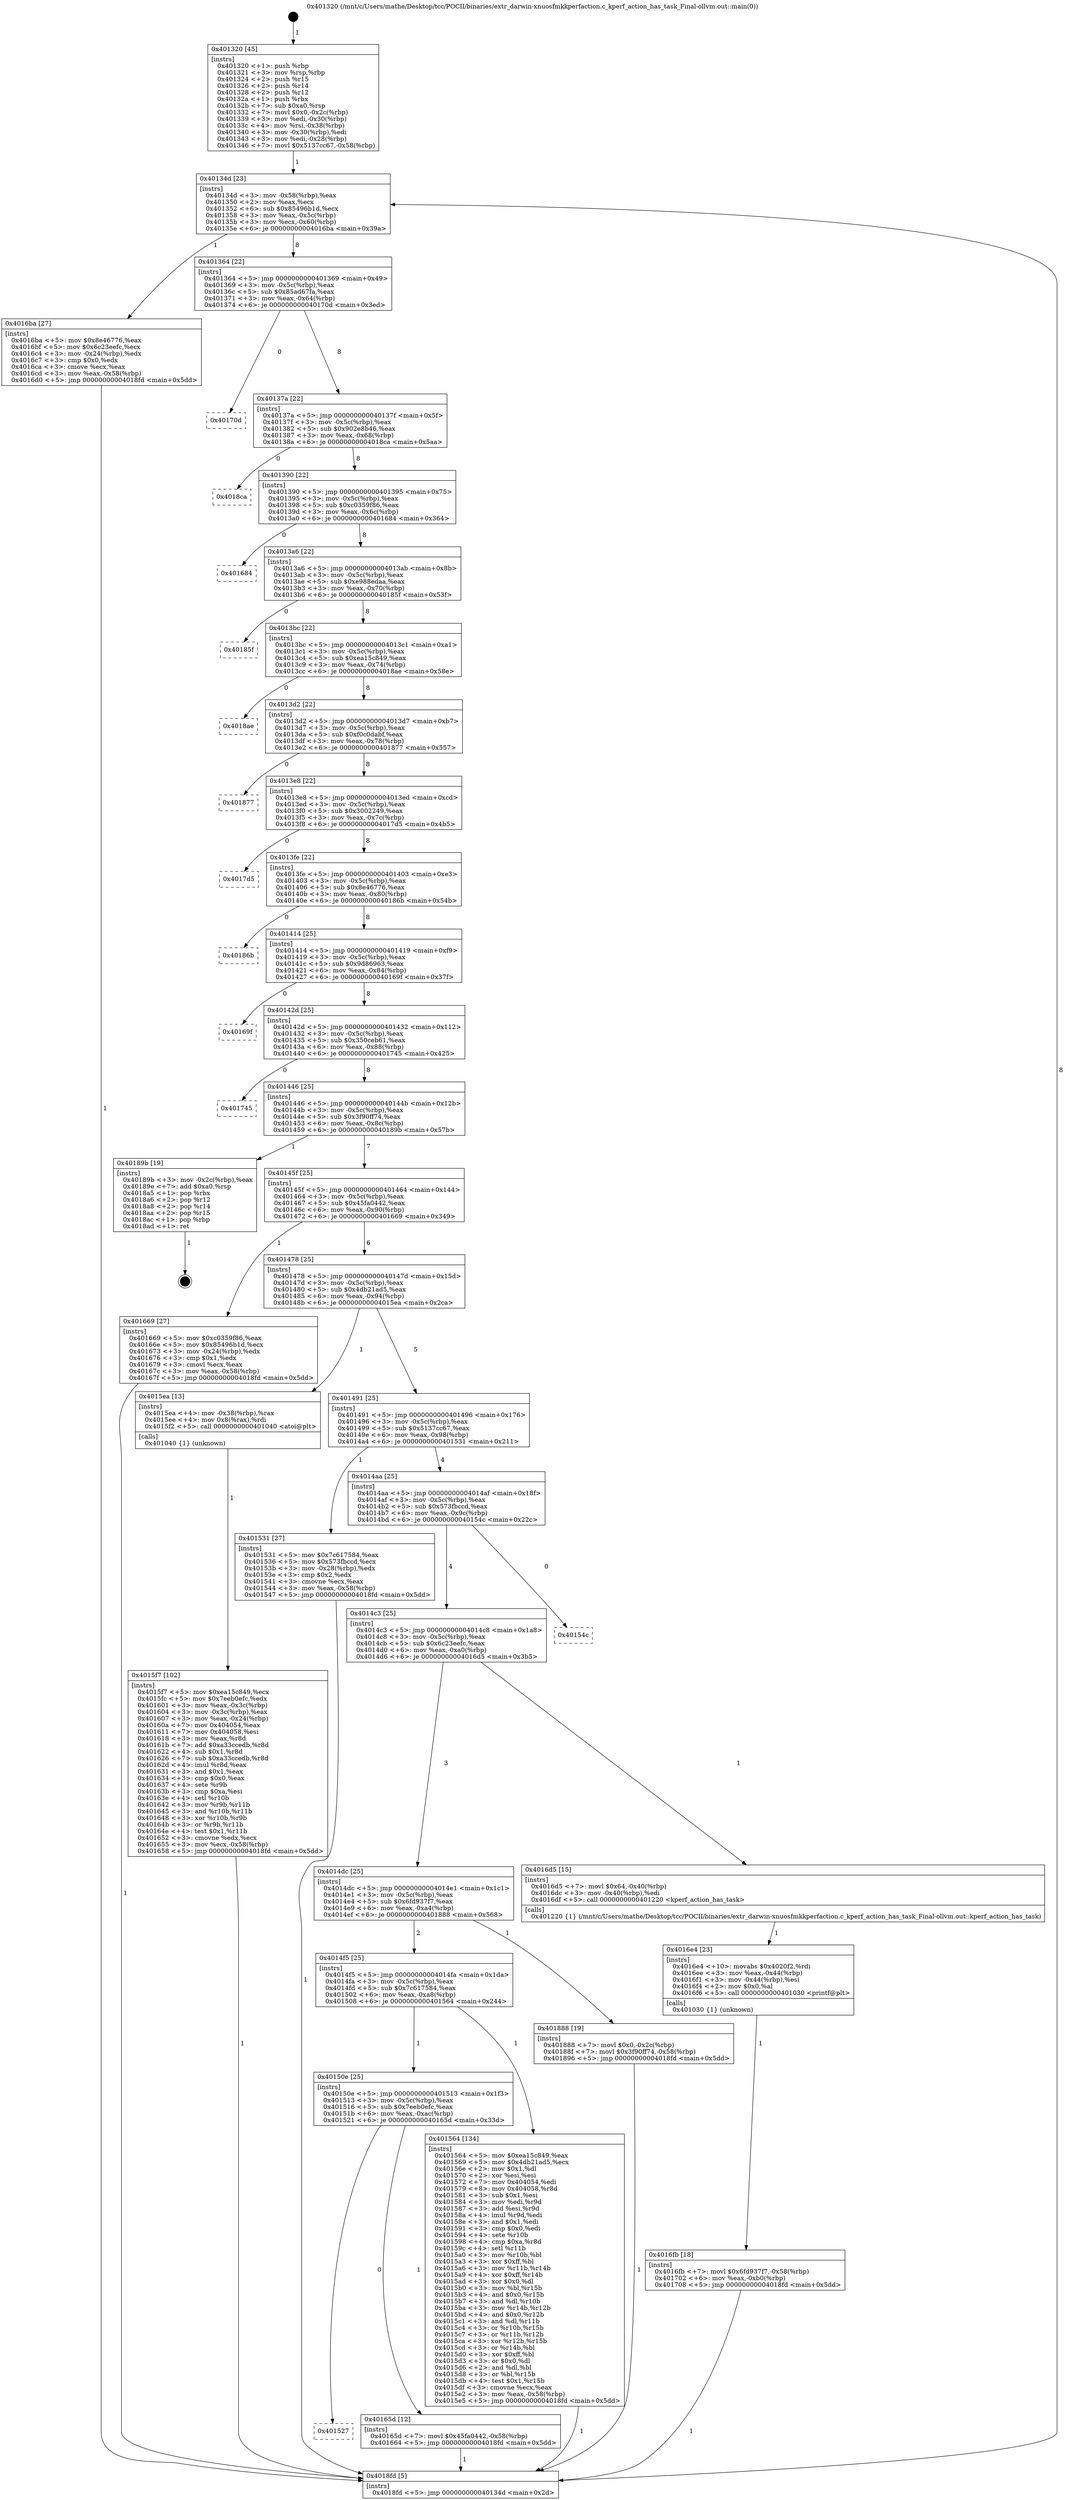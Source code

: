 digraph "0x401320" {
  label = "0x401320 (/mnt/c/Users/mathe/Desktop/tcc/POCII/binaries/extr_darwin-xnuosfmkkperfaction.c_kperf_action_has_task_Final-ollvm.out::main(0))"
  labelloc = "t"
  node[shape=record]

  Entry [label="",width=0.3,height=0.3,shape=circle,fillcolor=black,style=filled]
  "0x40134d" [label="{
     0x40134d [23]\l
     | [instrs]\l
     &nbsp;&nbsp;0x40134d \<+3\>: mov -0x58(%rbp),%eax\l
     &nbsp;&nbsp;0x401350 \<+2\>: mov %eax,%ecx\l
     &nbsp;&nbsp;0x401352 \<+6\>: sub $0x85496b1d,%ecx\l
     &nbsp;&nbsp;0x401358 \<+3\>: mov %eax,-0x5c(%rbp)\l
     &nbsp;&nbsp;0x40135b \<+3\>: mov %ecx,-0x60(%rbp)\l
     &nbsp;&nbsp;0x40135e \<+6\>: je 00000000004016ba \<main+0x39a\>\l
  }"]
  "0x4016ba" [label="{
     0x4016ba [27]\l
     | [instrs]\l
     &nbsp;&nbsp;0x4016ba \<+5\>: mov $0x8e46776,%eax\l
     &nbsp;&nbsp;0x4016bf \<+5\>: mov $0x6c23eefc,%ecx\l
     &nbsp;&nbsp;0x4016c4 \<+3\>: mov -0x24(%rbp),%edx\l
     &nbsp;&nbsp;0x4016c7 \<+3\>: cmp $0x0,%edx\l
     &nbsp;&nbsp;0x4016ca \<+3\>: cmove %ecx,%eax\l
     &nbsp;&nbsp;0x4016cd \<+3\>: mov %eax,-0x58(%rbp)\l
     &nbsp;&nbsp;0x4016d0 \<+5\>: jmp 00000000004018fd \<main+0x5dd\>\l
  }"]
  "0x401364" [label="{
     0x401364 [22]\l
     | [instrs]\l
     &nbsp;&nbsp;0x401364 \<+5\>: jmp 0000000000401369 \<main+0x49\>\l
     &nbsp;&nbsp;0x401369 \<+3\>: mov -0x5c(%rbp),%eax\l
     &nbsp;&nbsp;0x40136c \<+5\>: sub $0x85ad67fa,%eax\l
     &nbsp;&nbsp;0x401371 \<+3\>: mov %eax,-0x64(%rbp)\l
     &nbsp;&nbsp;0x401374 \<+6\>: je 000000000040170d \<main+0x3ed\>\l
  }"]
  Exit [label="",width=0.3,height=0.3,shape=circle,fillcolor=black,style=filled,peripheries=2]
  "0x40170d" [label="{
     0x40170d\l
  }", style=dashed]
  "0x40137a" [label="{
     0x40137a [22]\l
     | [instrs]\l
     &nbsp;&nbsp;0x40137a \<+5\>: jmp 000000000040137f \<main+0x5f\>\l
     &nbsp;&nbsp;0x40137f \<+3\>: mov -0x5c(%rbp),%eax\l
     &nbsp;&nbsp;0x401382 \<+5\>: sub $0x902e8b46,%eax\l
     &nbsp;&nbsp;0x401387 \<+3\>: mov %eax,-0x68(%rbp)\l
     &nbsp;&nbsp;0x40138a \<+6\>: je 00000000004018ca \<main+0x5aa\>\l
  }"]
  "0x4016fb" [label="{
     0x4016fb [18]\l
     | [instrs]\l
     &nbsp;&nbsp;0x4016fb \<+7\>: movl $0x6fd937f7,-0x58(%rbp)\l
     &nbsp;&nbsp;0x401702 \<+6\>: mov %eax,-0xb0(%rbp)\l
     &nbsp;&nbsp;0x401708 \<+5\>: jmp 00000000004018fd \<main+0x5dd\>\l
  }"]
  "0x4018ca" [label="{
     0x4018ca\l
  }", style=dashed]
  "0x401390" [label="{
     0x401390 [22]\l
     | [instrs]\l
     &nbsp;&nbsp;0x401390 \<+5\>: jmp 0000000000401395 \<main+0x75\>\l
     &nbsp;&nbsp;0x401395 \<+3\>: mov -0x5c(%rbp),%eax\l
     &nbsp;&nbsp;0x401398 \<+5\>: sub $0xc0359f86,%eax\l
     &nbsp;&nbsp;0x40139d \<+3\>: mov %eax,-0x6c(%rbp)\l
     &nbsp;&nbsp;0x4013a0 \<+6\>: je 0000000000401684 \<main+0x364\>\l
  }"]
  "0x4016e4" [label="{
     0x4016e4 [23]\l
     | [instrs]\l
     &nbsp;&nbsp;0x4016e4 \<+10\>: movabs $0x4020f2,%rdi\l
     &nbsp;&nbsp;0x4016ee \<+3\>: mov %eax,-0x44(%rbp)\l
     &nbsp;&nbsp;0x4016f1 \<+3\>: mov -0x44(%rbp),%esi\l
     &nbsp;&nbsp;0x4016f4 \<+2\>: mov $0x0,%al\l
     &nbsp;&nbsp;0x4016f6 \<+5\>: call 0000000000401030 \<printf@plt\>\l
     | [calls]\l
     &nbsp;&nbsp;0x401030 \{1\} (unknown)\l
  }"]
  "0x401684" [label="{
     0x401684\l
  }", style=dashed]
  "0x4013a6" [label="{
     0x4013a6 [22]\l
     | [instrs]\l
     &nbsp;&nbsp;0x4013a6 \<+5\>: jmp 00000000004013ab \<main+0x8b\>\l
     &nbsp;&nbsp;0x4013ab \<+3\>: mov -0x5c(%rbp),%eax\l
     &nbsp;&nbsp;0x4013ae \<+5\>: sub $0xe988edaa,%eax\l
     &nbsp;&nbsp;0x4013b3 \<+3\>: mov %eax,-0x70(%rbp)\l
     &nbsp;&nbsp;0x4013b6 \<+6\>: je 000000000040185f \<main+0x53f\>\l
  }"]
  "0x401527" [label="{
     0x401527\l
  }", style=dashed]
  "0x40185f" [label="{
     0x40185f\l
  }", style=dashed]
  "0x4013bc" [label="{
     0x4013bc [22]\l
     | [instrs]\l
     &nbsp;&nbsp;0x4013bc \<+5\>: jmp 00000000004013c1 \<main+0xa1\>\l
     &nbsp;&nbsp;0x4013c1 \<+3\>: mov -0x5c(%rbp),%eax\l
     &nbsp;&nbsp;0x4013c4 \<+5\>: sub $0xea15c849,%eax\l
     &nbsp;&nbsp;0x4013c9 \<+3\>: mov %eax,-0x74(%rbp)\l
     &nbsp;&nbsp;0x4013cc \<+6\>: je 00000000004018ae \<main+0x58e\>\l
  }"]
  "0x40165d" [label="{
     0x40165d [12]\l
     | [instrs]\l
     &nbsp;&nbsp;0x40165d \<+7\>: movl $0x45fa0442,-0x58(%rbp)\l
     &nbsp;&nbsp;0x401664 \<+5\>: jmp 00000000004018fd \<main+0x5dd\>\l
  }"]
  "0x4018ae" [label="{
     0x4018ae\l
  }", style=dashed]
  "0x4013d2" [label="{
     0x4013d2 [22]\l
     | [instrs]\l
     &nbsp;&nbsp;0x4013d2 \<+5\>: jmp 00000000004013d7 \<main+0xb7\>\l
     &nbsp;&nbsp;0x4013d7 \<+3\>: mov -0x5c(%rbp),%eax\l
     &nbsp;&nbsp;0x4013da \<+5\>: sub $0xf0c0dabf,%eax\l
     &nbsp;&nbsp;0x4013df \<+3\>: mov %eax,-0x78(%rbp)\l
     &nbsp;&nbsp;0x4013e2 \<+6\>: je 0000000000401877 \<main+0x557\>\l
  }"]
  "0x4015f7" [label="{
     0x4015f7 [102]\l
     | [instrs]\l
     &nbsp;&nbsp;0x4015f7 \<+5\>: mov $0xea15c849,%ecx\l
     &nbsp;&nbsp;0x4015fc \<+5\>: mov $0x7eeb0efc,%edx\l
     &nbsp;&nbsp;0x401601 \<+3\>: mov %eax,-0x3c(%rbp)\l
     &nbsp;&nbsp;0x401604 \<+3\>: mov -0x3c(%rbp),%eax\l
     &nbsp;&nbsp;0x401607 \<+3\>: mov %eax,-0x24(%rbp)\l
     &nbsp;&nbsp;0x40160a \<+7\>: mov 0x404054,%eax\l
     &nbsp;&nbsp;0x401611 \<+7\>: mov 0x404058,%esi\l
     &nbsp;&nbsp;0x401618 \<+3\>: mov %eax,%r8d\l
     &nbsp;&nbsp;0x40161b \<+7\>: add $0xa33ccedb,%r8d\l
     &nbsp;&nbsp;0x401622 \<+4\>: sub $0x1,%r8d\l
     &nbsp;&nbsp;0x401626 \<+7\>: sub $0xa33ccedb,%r8d\l
     &nbsp;&nbsp;0x40162d \<+4\>: imul %r8d,%eax\l
     &nbsp;&nbsp;0x401631 \<+3\>: and $0x1,%eax\l
     &nbsp;&nbsp;0x401634 \<+3\>: cmp $0x0,%eax\l
     &nbsp;&nbsp;0x401637 \<+4\>: sete %r9b\l
     &nbsp;&nbsp;0x40163b \<+3\>: cmp $0xa,%esi\l
     &nbsp;&nbsp;0x40163e \<+4\>: setl %r10b\l
     &nbsp;&nbsp;0x401642 \<+3\>: mov %r9b,%r11b\l
     &nbsp;&nbsp;0x401645 \<+3\>: and %r10b,%r11b\l
     &nbsp;&nbsp;0x401648 \<+3\>: xor %r10b,%r9b\l
     &nbsp;&nbsp;0x40164b \<+3\>: or %r9b,%r11b\l
     &nbsp;&nbsp;0x40164e \<+4\>: test $0x1,%r11b\l
     &nbsp;&nbsp;0x401652 \<+3\>: cmovne %edx,%ecx\l
     &nbsp;&nbsp;0x401655 \<+3\>: mov %ecx,-0x58(%rbp)\l
     &nbsp;&nbsp;0x401658 \<+5\>: jmp 00000000004018fd \<main+0x5dd\>\l
  }"]
  "0x401877" [label="{
     0x401877\l
  }", style=dashed]
  "0x4013e8" [label="{
     0x4013e8 [22]\l
     | [instrs]\l
     &nbsp;&nbsp;0x4013e8 \<+5\>: jmp 00000000004013ed \<main+0xcd\>\l
     &nbsp;&nbsp;0x4013ed \<+3\>: mov -0x5c(%rbp),%eax\l
     &nbsp;&nbsp;0x4013f0 \<+5\>: sub $0x3002249,%eax\l
     &nbsp;&nbsp;0x4013f5 \<+3\>: mov %eax,-0x7c(%rbp)\l
     &nbsp;&nbsp;0x4013f8 \<+6\>: je 00000000004017d5 \<main+0x4b5\>\l
  }"]
  "0x40150e" [label="{
     0x40150e [25]\l
     | [instrs]\l
     &nbsp;&nbsp;0x40150e \<+5\>: jmp 0000000000401513 \<main+0x1f3\>\l
     &nbsp;&nbsp;0x401513 \<+3\>: mov -0x5c(%rbp),%eax\l
     &nbsp;&nbsp;0x401516 \<+5\>: sub $0x7eeb0efc,%eax\l
     &nbsp;&nbsp;0x40151b \<+6\>: mov %eax,-0xac(%rbp)\l
     &nbsp;&nbsp;0x401521 \<+6\>: je 000000000040165d \<main+0x33d\>\l
  }"]
  "0x4017d5" [label="{
     0x4017d5\l
  }", style=dashed]
  "0x4013fe" [label="{
     0x4013fe [22]\l
     | [instrs]\l
     &nbsp;&nbsp;0x4013fe \<+5\>: jmp 0000000000401403 \<main+0xe3\>\l
     &nbsp;&nbsp;0x401403 \<+3\>: mov -0x5c(%rbp),%eax\l
     &nbsp;&nbsp;0x401406 \<+5\>: sub $0x8e46776,%eax\l
     &nbsp;&nbsp;0x40140b \<+3\>: mov %eax,-0x80(%rbp)\l
     &nbsp;&nbsp;0x40140e \<+6\>: je 000000000040186b \<main+0x54b\>\l
  }"]
  "0x401564" [label="{
     0x401564 [134]\l
     | [instrs]\l
     &nbsp;&nbsp;0x401564 \<+5\>: mov $0xea15c849,%eax\l
     &nbsp;&nbsp;0x401569 \<+5\>: mov $0x4db21ad5,%ecx\l
     &nbsp;&nbsp;0x40156e \<+2\>: mov $0x1,%dl\l
     &nbsp;&nbsp;0x401570 \<+2\>: xor %esi,%esi\l
     &nbsp;&nbsp;0x401572 \<+7\>: mov 0x404054,%edi\l
     &nbsp;&nbsp;0x401579 \<+8\>: mov 0x404058,%r8d\l
     &nbsp;&nbsp;0x401581 \<+3\>: sub $0x1,%esi\l
     &nbsp;&nbsp;0x401584 \<+3\>: mov %edi,%r9d\l
     &nbsp;&nbsp;0x401587 \<+3\>: add %esi,%r9d\l
     &nbsp;&nbsp;0x40158a \<+4\>: imul %r9d,%edi\l
     &nbsp;&nbsp;0x40158e \<+3\>: and $0x1,%edi\l
     &nbsp;&nbsp;0x401591 \<+3\>: cmp $0x0,%edi\l
     &nbsp;&nbsp;0x401594 \<+4\>: sete %r10b\l
     &nbsp;&nbsp;0x401598 \<+4\>: cmp $0xa,%r8d\l
     &nbsp;&nbsp;0x40159c \<+4\>: setl %r11b\l
     &nbsp;&nbsp;0x4015a0 \<+3\>: mov %r10b,%bl\l
     &nbsp;&nbsp;0x4015a3 \<+3\>: xor $0xff,%bl\l
     &nbsp;&nbsp;0x4015a6 \<+3\>: mov %r11b,%r14b\l
     &nbsp;&nbsp;0x4015a9 \<+4\>: xor $0xff,%r14b\l
     &nbsp;&nbsp;0x4015ad \<+3\>: xor $0x0,%dl\l
     &nbsp;&nbsp;0x4015b0 \<+3\>: mov %bl,%r15b\l
     &nbsp;&nbsp;0x4015b3 \<+4\>: and $0x0,%r15b\l
     &nbsp;&nbsp;0x4015b7 \<+3\>: and %dl,%r10b\l
     &nbsp;&nbsp;0x4015ba \<+3\>: mov %r14b,%r12b\l
     &nbsp;&nbsp;0x4015bd \<+4\>: and $0x0,%r12b\l
     &nbsp;&nbsp;0x4015c1 \<+3\>: and %dl,%r11b\l
     &nbsp;&nbsp;0x4015c4 \<+3\>: or %r10b,%r15b\l
     &nbsp;&nbsp;0x4015c7 \<+3\>: or %r11b,%r12b\l
     &nbsp;&nbsp;0x4015ca \<+3\>: xor %r12b,%r15b\l
     &nbsp;&nbsp;0x4015cd \<+3\>: or %r14b,%bl\l
     &nbsp;&nbsp;0x4015d0 \<+3\>: xor $0xff,%bl\l
     &nbsp;&nbsp;0x4015d3 \<+3\>: or $0x0,%dl\l
     &nbsp;&nbsp;0x4015d6 \<+2\>: and %dl,%bl\l
     &nbsp;&nbsp;0x4015d8 \<+3\>: or %bl,%r15b\l
     &nbsp;&nbsp;0x4015db \<+4\>: test $0x1,%r15b\l
     &nbsp;&nbsp;0x4015df \<+3\>: cmovne %ecx,%eax\l
     &nbsp;&nbsp;0x4015e2 \<+3\>: mov %eax,-0x58(%rbp)\l
     &nbsp;&nbsp;0x4015e5 \<+5\>: jmp 00000000004018fd \<main+0x5dd\>\l
  }"]
  "0x40186b" [label="{
     0x40186b\l
  }", style=dashed]
  "0x401414" [label="{
     0x401414 [25]\l
     | [instrs]\l
     &nbsp;&nbsp;0x401414 \<+5\>: jmp 0000000000401419 \<main+0xf9\>\l
     &nbsp;&nbsp;0x401419 \<+3\>: mov -0x5c(%rbp),%eax\l
     &nbsp;&nbsp;0x40141c \<+5\>: sub $0x9d86963,%eax\l
     &nbsp;&nbsp;0x401421 \<+6\>: mov %eax,-0x84(%rbp)\l
     &nbsp;&nbsp;0x401427 \<+6\>: je 000000000040169f \<main+0x37f\>\l
  }"]
  "0x4014f5" [label="{
     0x4014f5 [25]\l
     | [instrs]\l
     &nbsp;&nbsp;0x4014f5 \<+5\>: jmp 00000000004014fa \<main+0x1da\>\l
     &nbsp;&nbsp;0x4014fa \<+3\>: mov -0x5c(%rbp),%eax\l
     &nbsp;&nbsp;0x4014fd \<+5\>: sub $0x7c617584,%eax\l
     &nbsp;&nbsp;0x401502 \<+6\>: mov %eax,-0xa8(%rbp)\l
     &nbsp;&nbsp;0x401508 \<+6\>: je 0000000000401564 \<main+0x244\>\l
  }"]
  "0x40169f" [label="{
     0x40169f\l
  }", style=dashed]
  "0x40142d" [label="{
     0x40142d [25]\l
     | [instrs]\l
     &nbsp;&nbsp;0x40142d \<+5\>: jmp 0000000000401432 \<main+0x112\>\l
     &nbsp;&nbsp;0x401432 \<+3\>: mov -0x5c(%rbp),%eax\l
     &nbsp;&nbsp;0x401435 \<+5\>: sub $0x350ceb61,%eax\l
     &nbsp;&nbsp;0x40143a \<+6\>: mov %eax,-0x88(%rbp)\l
     &nbsp;&nbsp;0x401440 \<+6\>: je 0000000000401745 \<main+0x425\>\l
  }"]
  "0x401888" [label="{
     0x401888 [19]\l
     | [instrs]\l
     &nbsp;&nbsp;0x401888 \<+7\>: movl $0x0,-0x2c(%rbp)\l
     &nbsp;&nbsp;0x40188f \<+7\>: movl $0x3f90ff74,-0x58(%rbp)\l
     &nbsp;&nbsp;0x401896 \<+5\>: jmp 00000000004018fd \<main+0x5dd\>\l
  }"]
  "0x401745" [label="{
     0x401745\l
  }", style=dashed]
  "0x401446" [label="{
     0x401446 [25]\l
     | [instrs]\l
     &nbsp;&nbsp;0x401446 \<+5\>: jmp 000000000040144b \<main+0x12b\>\l
     &nbsp;&nbsp;0x40144b \<+3\>: mov -0x5c(%rbp),%eax\l
     &nbsp;&nbsp;0x40144e \<+5\>: sub $0x3f90ff74,%eax\l
     &nbsp;&nbsp;0x401453 \<+6\>: mov %eax,-0x8c(%rbp)\l
     &nbsp;&nbsp;0x401459 \<+6\>: je 000000000040189b \<main+0x57b\>\l
  }"]
  "0x4014dc" [label="{
     0x4014dc [25]\l
     | [instrs]\l
     &nbsp;&nbsp;0x4014dc \<+5\>: jmp 00000000004014e1 \<main+0x1c1\>\l
     &nbsp;&nbsp;0x4014e1 \<+3\>: mov -0x5c(%rbp),%eax\l
     &nbsp;&nbsp;0x4014e4 \<+5\>: sub $0x6fd937f7,%eax\l
     &nbsp;&nbsp;0x4014e9 \<+6\>: mov %eax,-0xa4(%rbp)\l
     &nbsp;&nbsp;0x4014ef \<+6\>: je 0000000000401888 \<main+0x568\>\l
  }"]
  "0x40189b" [label="{
     0x40189b [19]\l
     | [instrs]\l
     &nbsp;&nbsp;0x40189b \<+3\>: mov -0x2c(%rbp),%eax\l
     &nbsp;&nbsp;0x40189e \<+7\>: add $0xa0,%rsp\l
     &nbsp;&nbsp;0x4018a5 \<+1\>: pop %rbx\l
     &nbsp;&nbsp;0x4018a6 \<+2\>: pop %r12\l
     &nbsp;&nbsp;0x4018a8 \<+2\>: pop %r14\l
     &nbsp;&nbsp;0x4018aa \<+2\>: pop %r15\l
     &nbsp;&nbsp;0x4018ac \<+1\>: pop %rbp\l
     &nbsp;&nbsp;0x4018ad \<+1\>: ret\l
  }"]
  "0x40145f" [label="{
     0x40145f [25]\l
     | [instrs]\l
     &nbsp;&nbsp;0x40145f \<+5\>: jmp 0000000000401464 \<main+0x144\>\l
     &nbsp;&nbsp;0x401464 \<+3\>: mov -0x5c(%rbp),%eax\l
     &nbsp;&nbsp;0x401467 \<+5\>: sub $0x45fa0442,%eax\l
     &nbsp;&nbsp;0x40146c \<+6\>: mov %eax,-0x90(%rbp)\l
     &nbsp;&nbsp;0x401472 \<+6\>: je 0000000000401669 \<main+0x349\>\l
  }"]
  "0x4016d5" [label="{
     0x4016d5 [15]\l
     | [instrs]\l
     &nbsp;&nbsp;0x4016d5 \<+7\>: movl $0x64,-0x40(%rbp)\l
     &nbsp;&nbsp;0x4016dc \<+3\>: mov -0x40(%rbp),%edi\l
     &nbsp;&nbsp;0x4016df \<+5\>: call 0000000000401220 \<kperf_action_has_task\>\l
     | [calls]\l
     &nbsp;&nbsp;0x401220 \{1\} (/mnt/c/Users/mathe/Desktop/tcc/POCII/binaries/extr_darwin-xnuosfmkkperfaction.c_kperf_action_has_task_Final-ollvm.out::kperf_action_has_task)\l
  }"]
  "0x401669" [label="{
     0x401669 [27]\l
     | [instrs]\l
     &nbsp;&nbsp;0x401669 \<+5\>: mov $0xc0359f86,%eax\l
     &nbsp;&nbsp;0x40166e \<+5\>: mov $0x85496b1d,%ecx\l
     &nbsp;&nbsp;0x401673 \<+3\>: mov -0x24(%rbp),%edx\l
     &nbsp;&nbsp;0x401676 \<+3\>: cmp $0x1,%edx\l
     &nbsp;&nbsp;0x401679 \<+3\>: cmovl %ecx,%eax\l
     &nbsp;&nbsp;0x40167c \<+3\>: mov %eax,-0x58(%rbp)\l
     &nbsp;&nbsp;0x40167f \<+5\>: jmp 00000000004018fd \<main+0x5dd\>\l
  }"]
  "0x401478" [label="{
     0x401478 [25]\l
     | [instrs]\l
     &nbsp;&nbsp;0x401478 \<+5\>: jmp 000000000040147d \<main+0x15d\>\l
     &nbsp;&nbsp;0x40147d \<+3\>: mov -0x5c(%rbp),%eax\l
     &nbsp;&nbsp;0x401480 \<+5\>: sub $0x4db21ad5,%eax\l
     &nbsp;&nbsp;0x401485 \<+6\>: mov %eax,-0x94(%rbp)\l
     &nbsp;&nbsp;0x40148b \<+6\>: je 00000000004015ea \<main+0x2ca\>\l
  }"]
  "0x4014c3" [label="{
     0x4014c3 [25]\l
     | [instrs]\l
     &nbsp;&nbsp;0x4014c3 \<+5\>: jmp 00000000004014c8 \<main+0x1a8\>\l
     &nbsp;&nbsp;0x4014c8 \<+3\>: mov -0x5c(%rbp),%eax\l
     &nbsp;&nbsp;0x4014cb \<+5\>: sub $0x6c23eefc,%eax\l
     &nbsp;&nbsp;0x4014d0 \<+6\>: mov %eax,-0xa0(%rbp)\l
     &nbsp;&nbsp;0x4014d6 \<+6\>: je 00000000004016d5 \<main+0x3b5\>\l
  }"]
  "0x4015ea" [label="{
     0x4015ea [13]\l
     | [instrs]\l
     &nbsp;&nbsp;0x4015ea \<+4\>: mov -0x38(%rbp),%rax\l
     &nbsp;&nbsp;0x4015ee \<+4\>: mov 0x8(%rax),%rdi\l
     &nbsp;&nbsp;0x4015f2 \<+5\>: call 0000000000401040 \<atoi@plt\>\l
     | [calls]\l
     &nbsp;&nbsp;0x401040 \{1\} (unknown)\l
  }"]
  "0x401491" [label="{
     0x401491 [25]\l
     | [instrs]\l
     &nbsp;&nbsp;0x401491 \<+5\>: jmp 0000000000401496 \<main+0x176\>\l
     &nbsp;&nbsp;0x401496 \<+3\>: mov -0x5c(%rbp),%eax\l
     &nbsp;&nbsp;0x401499 \<+5\>: sub $0x5137cc67,%eax\l
     &nbsp;&nbsp;0x40149e \<+6\>: mov %eax,-0x98(%rbp)\l
     &nbsp;&nbsp;0x4014a4 \<+6\>: je 0000000000401531 \<main+0x211\>\l
  }"]
  "0x40154c" [label="{
     0x40154c\l
  }", style=dashed]
  "0x401531" [label="{
     0x401531 [27]\l
     | [instrs]\l
     &nbsp;&nbsp;0x401531 \<+5\>: mov $0x7c617584,%eax\l
     &nbsp;&nbsp;0x401536 \<+5\>: mov $0x573fbccd,%ecx\l
     &nbsp;&nbsp;0x40153b \<+3\>: mov -0x28(%rbp),%edx\l
     &nbsp;&nbsp;0x40153e \<+3\>: cmp $0x2,%edx\l
     &nbsp;&nbsp;0x401541 \<+3\>: cmovne %ecx,%eax\l
     &nbsp;&nbsp;0x401544 \<+3\>: mov %eax,-0x58(%rbp)\l
     &nbsp;&nbsp;0x401547 \<+5\>: jmp 00000000004018fd \<main+0x5dd\>\l
  }"]
  "0x4014aa" [label="{
     0x4014aa [25]\l
     | [instrs]\l
     &nbsp;&nbsp;0x4014aa \<+5\>: jmp 00000000004014af \<main+0x18f\>\l
     &nbsp;&nbsp;0x4014af \<+3\>: mov -0x5c(%rbp),%eax\l
     &nbsp;&nbsp;0x4014b2 \<+5\>: sub $0x573fbccd,%eax\l
     &nbsp;&nbsp;0x4014b7 \<+6\>: mov %eax,-0x9c(%rbp)\l
     &nbsp;&nbsp;0x4014bd \<+6\>: je 000000000040154c \<main+0x22c\>\l
  }"]
  "0x4018fd" [label="{
     0x4018fd [5]\l
     | [instrs]\l
     &nbsp;&nbsp;0x4018fd \<+5\>: jmp 000000000040134d \<main+0x2d\>\l
  }"]
  "0x401320" [label="{
     0x401320 [45]\l
     | [instrs]\l
     &nbsp;&nbsp;0x401320 \<+1\>: push %rbp\l
     &nbsp;&nbsp;0x401321 \<+3\>: mov %rsp,%rbp\l
     &nbsp;&nbsp;0x401324 \<+2\>: push %r15\l
     &nbsp;&nbsp;0x401326 \<+2\>: push %r14\l
     &nbsp;&nbsp;0x401328 \<+2\>: push %r12\l
     &nbsp;&nbsp;0x40132a \<+1\>: push %rbx\l
     &nbsp;&nbsp;0x40132b \<+7\>: sub $0xa0,%rsp\l
     &nbsp;&nbsp;0x401332 \<+7\>: movl $0x0,-0x2c(%rbp)\l
     &nbsp;&nbsp;0x401339 \<+3\>: mov %edi,-0x30(%rbp)\l
     &nbsp;&nbsp;0x40133c \<+4\>: mov %rsi,-0x38(%rbp)\l
     &nbsp;&nbsp;0x401340 \<+3\>: mov -0x30(%rbp),%edi\l
     &nbsp;&nbsp;0x401343 \<+3\>: mov %edi,-0x28(%rbp)\l
     &nbsp;&nbsp;0x401346 \<+7\>: movl $0x5137cc67,-0x58(%rbp)\l
  }"]
  Entry -> "0x401320" [label=" 1"]
  "0x40134d" -> "0x4016ba" [label=" 1"]
  "0x40134d" -> "0x401364" [label=" 8"]
  "0x40189b" -> Exit [label=" 1"]
  "0x401364" -> "0x40170d" [label=" 0"]
  "0x401364" -> "0x40137a" [label=" 8"]
  "0x401888" -> "0x4018fd" [label=" 1"]
  "0x40137a" -> "0x4018ca" [label=" 0"]
  "0x40137a" -> "0x401390" [label=" 8"]
  "0x4016fb" -> "0x4018fd" [label=" 1"]
  "0x401390" -> "0x401684" [label=" 0"]
  "0x401390" -> "0x4013a6" [label=" 8"]
  "0x4016e4" -> "0x4016fb" [label=" 1"]
  "0x4013a6" -> "0x40185f" [label=" 0"]
  "0x4013a6" -> "0x4013bc" [label=" 8"]
  "0x4016d5" -> "0x4016e4" [label=" 1"]
  "0x4013bc" -> "0x4018ae" [label=" 0"]
  "0x4013bc" -> "0x4013d2" [label=" 8"]
  "0x4016ba" -> "0x4018fd" [label=" 1"]
  "0x4013d2" -> "0x401877" [label=" 0"]
  "0x4013d2" -> "0x4013e8" [label=" 8"]
  "0x40165d" -> "0x4018fd" [label=" 1"]
  "0x4013e8" -> "0x4017d5" [label=" 0"]
  "0x4013e8" -> "0x4013fe" [label=" 8"]
  "0x40150e" -> "0x401527" [label=" 0"]
  "0x4013fe" -> "0x40186b" [label=" 0"]
  "0x4013fe" -> "0x401414" [label=" 8"]
  "0x40150e" -> "0x40165d" [label=" 1"]
  "0x401414" -> "0x40169f" [label=" 0"]
  "0x401414" -> "0x40142d" [label=" 8"]
  "0x4015f7" -> "0x4018fd" [label=" 1"]
  "0x40142d" -> "0x401745" [label=" 0"]
  "0x40142d" -> "0x401446" [label=" 8"]
  "0x4015ea" -> "0x4015f7" [label=" 1"]
  "0x401446" -> "0x40189b" [label=" 1"]
  "0x401446" -> "0x40145f" [label=" 7"]
  "0x4014f5" -> "0x40150e" [label=" 1"]
  "0x40145f" -> "0x401669" [label=" 1"]
  "0x40145f" -> "0x401478" [label=" 6"]
  "0x4014f5" -> "0x401564" [label=" 1"]
  "0x401478" -> "0x4015ea" [label=" 1"]
  "0x401478" -> "0x401491" [label=" 5"]
  "0x4014dc" -> "0x4014f5" [label=" 2"]
  "0x401491" -> "0x401531" [label=" 1"]
  "0x401491" -> "0x4014aa" [label=" 4"]
  "0x401531" -> "0x4018fd" [label=" 1"]
  "0x401320" -> "0x40134d" [label=" 1"]
  "0x4018fd" -> "0x40134d" [label=" 8"]
  "0x4014dc" -> "0x401888" [label=" 1"]
  "0x4014aa" -> "0x40154c" [label=" 0"]
  "0x4014aa" -> "0x4014c3" [label=" 4"]
  "0x401669" -> "0x4018fd" [label=" 1"]
  "0x4014c3" -> "0x4016d5" [label=" 1"]
  "0x4014c3" -> "0x4014dc" [label=" 3"]
  "0x401564" -> "0x4018fd" [label=" 1"]
}
